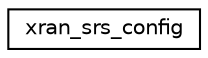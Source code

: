 digraph "Graphical Class Hierarchy"
{
 // LATEX_PDF_SIZE
  edge [fontname="Helvetica",fontsize="10",labelfontname="Helvetica",labelfontsize="10"];
  node [fontname="Helvetica",fontsize="10",shape=record];
  rankdir="LR";
  Node0 [label="xran_srs_config",height=0.2,width=0.4,color="black", fillcolor="white", style="filled",URL="$structxran__srs__config.html",tooltip=" "];
}
